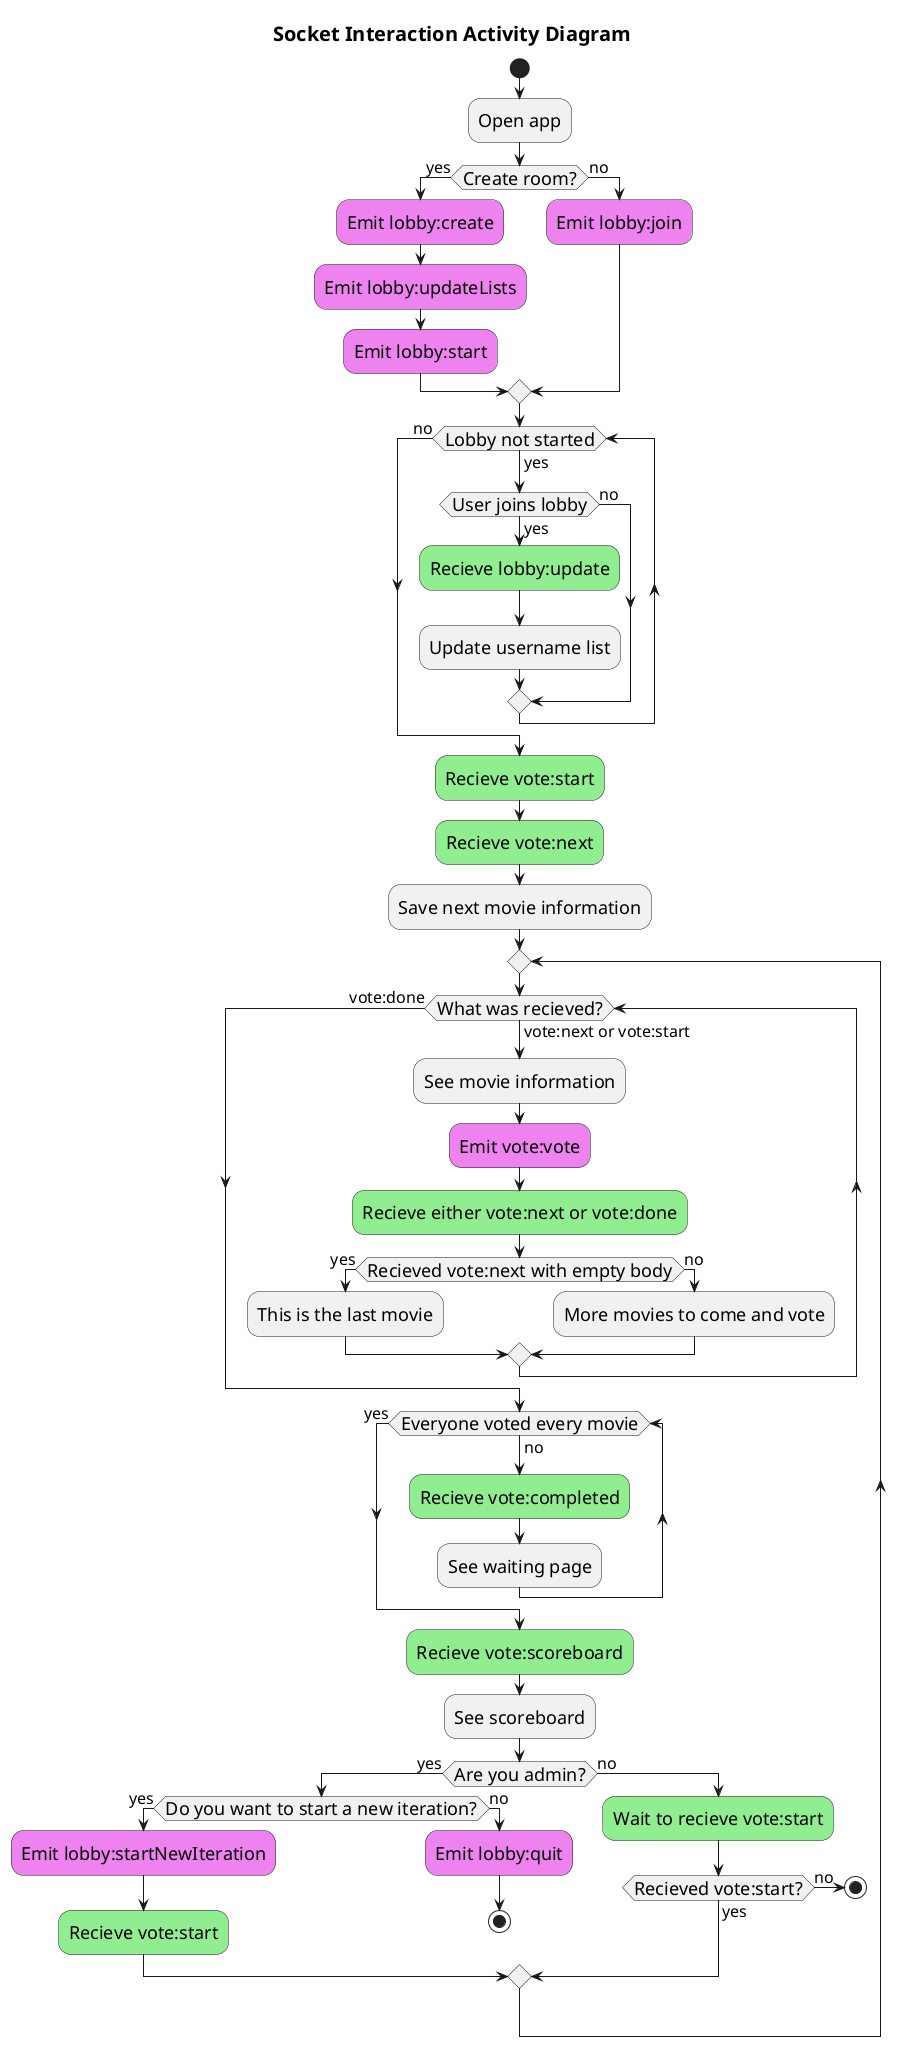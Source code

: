 @startuml Socket_Interaction
hide circle
title
Socket Interaction Activity Diagram
end title
' left to right direction
' skinparam ActivityDiamondBackgroundColor LightGreen
skinparam ActivityFontSize 18
skinparam ActivityArrowFontSize 16
skinparam TitleFontSize 20
start
:Open app;
if(Create room?) then (yes)
    #Violet :Emit lobby:create;
    #Violet :Emit lobby:updateLists;
    #Violet :Emit lobby:start;
else (no)
    #Violet :Emit lobby:join;
endif
while(Lobby not started) is (yes)
    if(User joins lobby) then (yes)
        #LightGreen :Recieve lobby:update;
        :Update username list;
    else (no)
    endif
endwhile (no)
#LightGreen :Recieve vote:start;
#LightGreen :Recieve vote:next;
:Save next movie information;
repeat
while(What was recieved?) is (vote:next or vote:start)
    :See movie information;
    #Violet :Emit vote:vote;
    #LightGreen :Recieve either vote:next or vote:done;
    if(Recieved vote:next with empty body) then (yes)
        :This is the last movie;
    else (no)
        :More movies to come and vote;
    endif
endwhile (vote:done)
while(Everyone voted every movie) is (no)
    #LightGreen :Recieve vote:completed;
    :See waiting page;
endwhile (yes)
#LightGreen :Recieve vote:scoreboard;
:See scoreboard;
if(Are you admin?) then (yes)
    if(Do you want to start a new iteration?) then (yes)
        #Violet :Emit lobby:startNewIteration;
        #LightGreen :Recieve vote:start;
    else (no)
        #Violet :Emit lobby:quit;
        stop
    endif
else (no)
    #LightGreen :Wait to recieve vote:start;
    if(Recieved vote:start?) then (yes)
    else (no)
        stop
    endif
endif

@enduml


